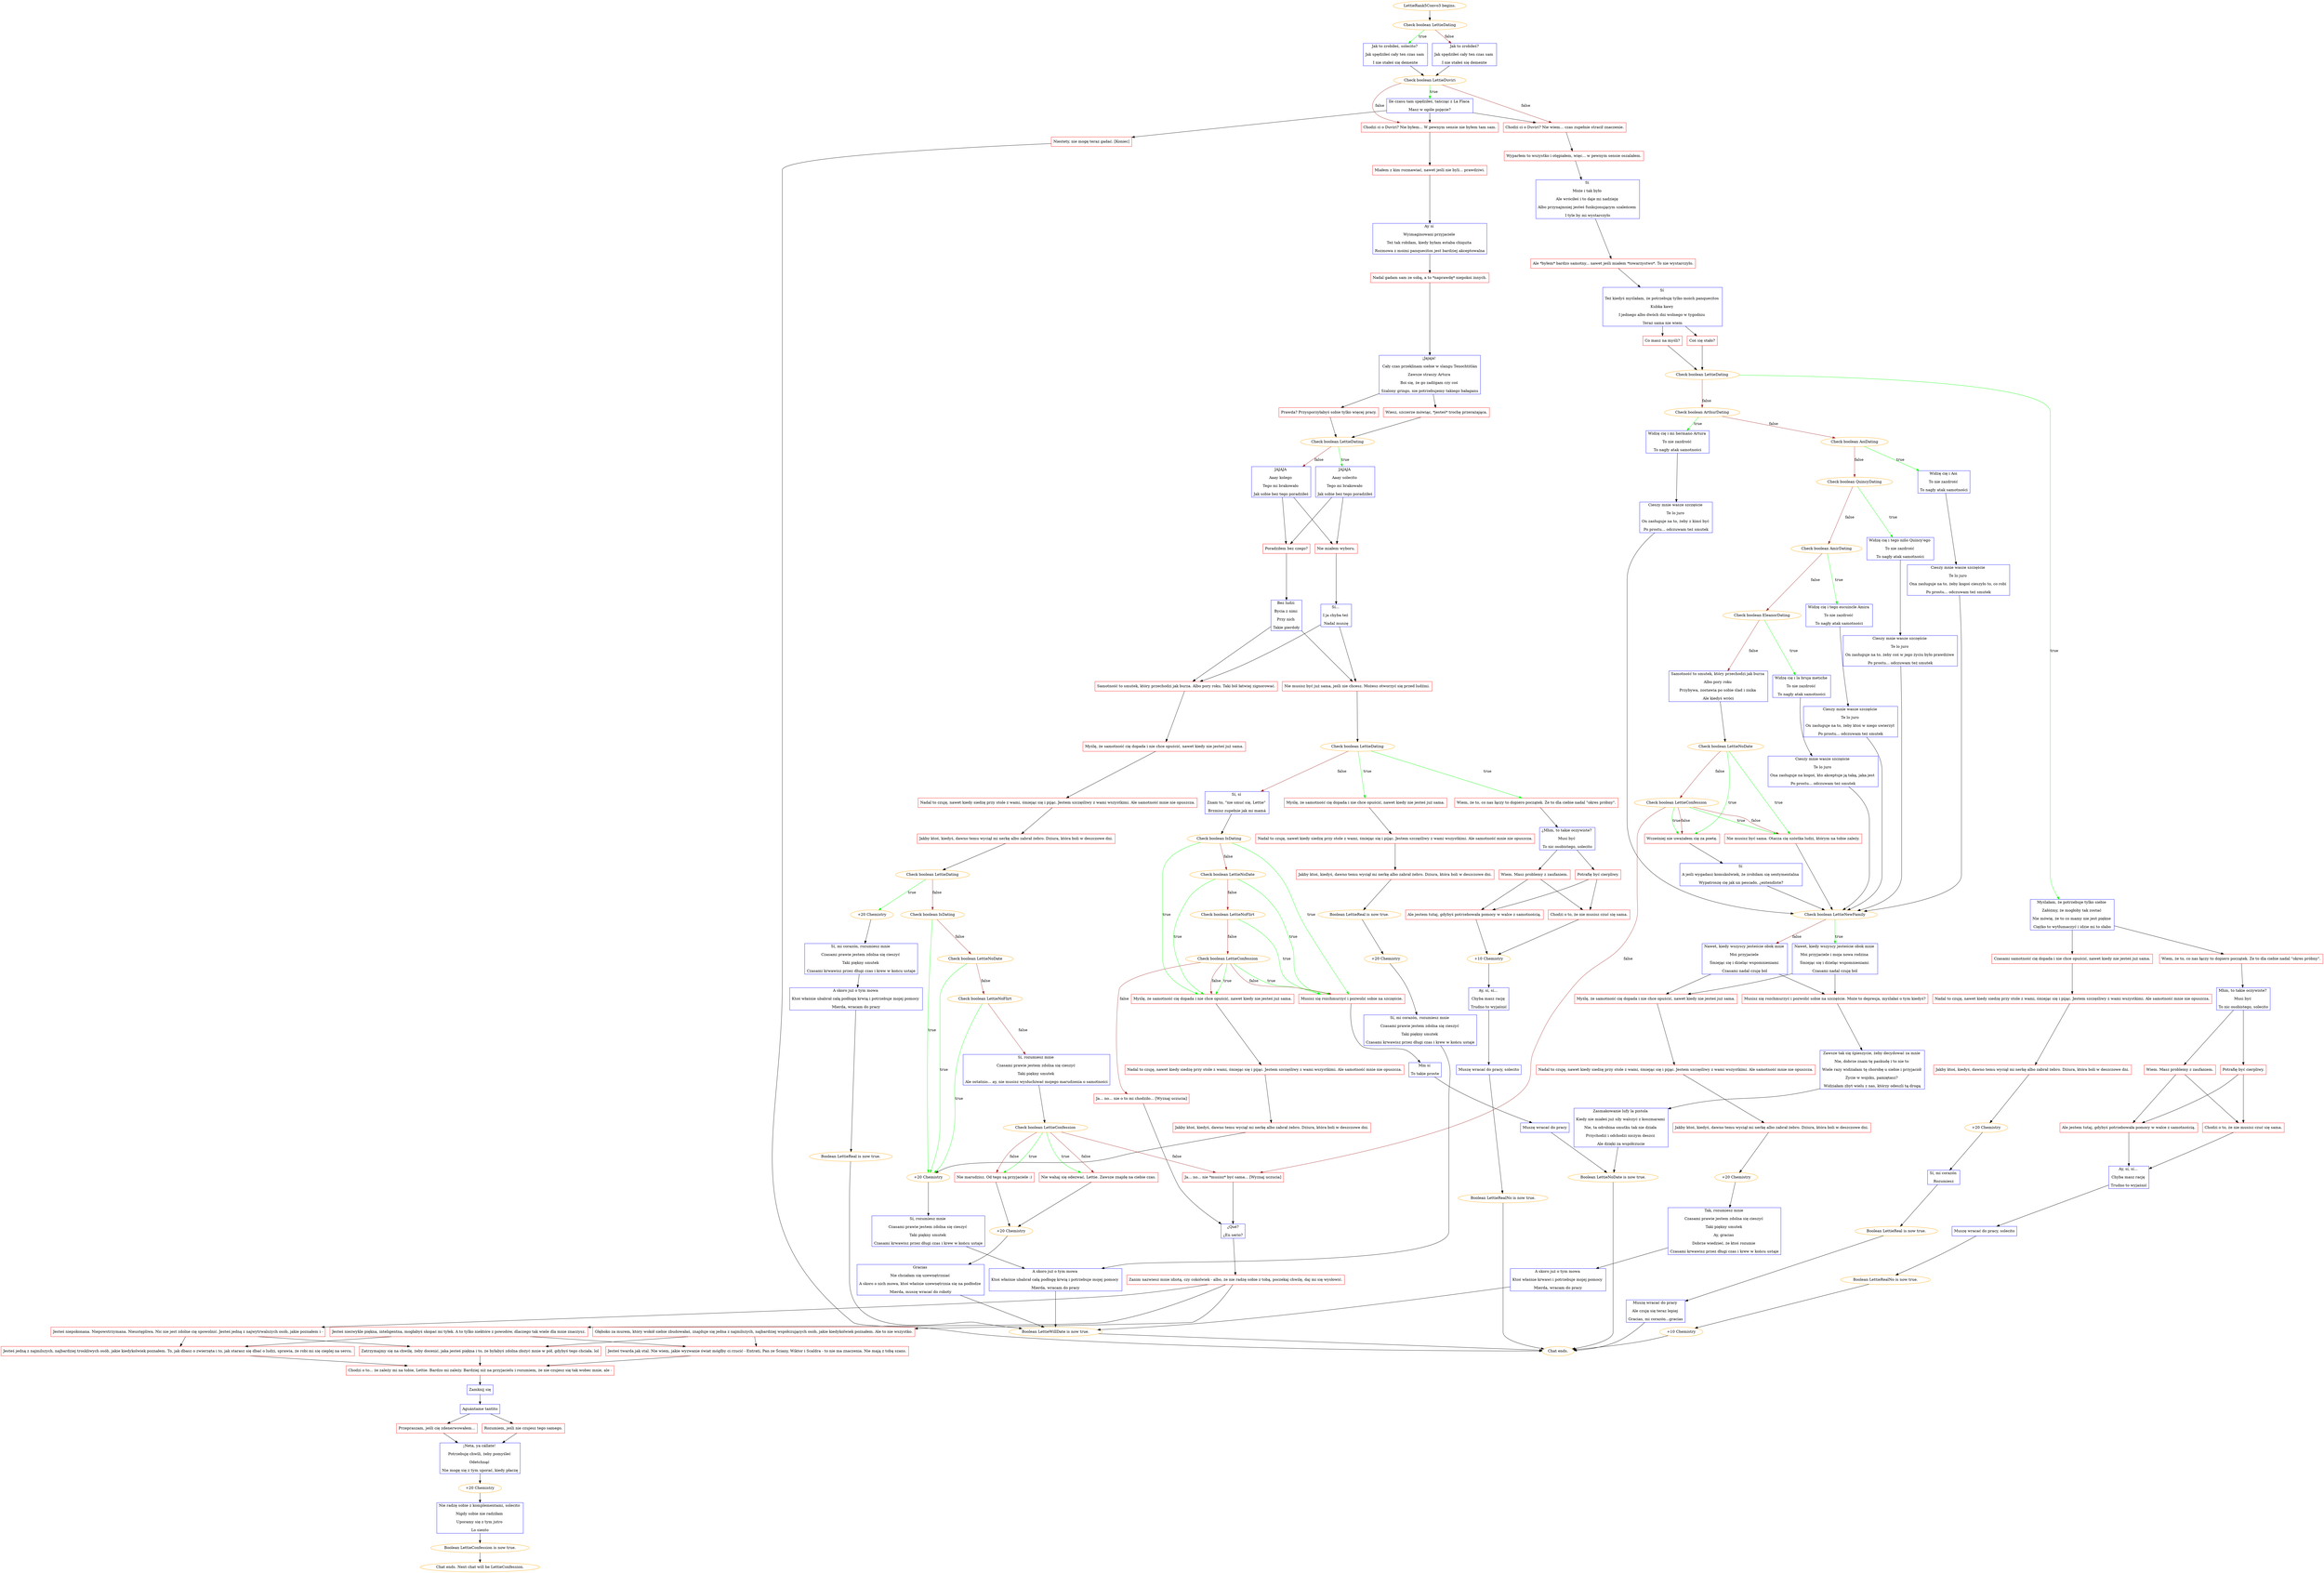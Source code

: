 digraph {
	"LettieRank5Convo3 begins." [color=orange];
		"LettieRank5Convo3 begins." -> j3431786115;
	j3431786115 [label="Check boolean LettieDating",color=orange];
		j3431786115 -> j1763591835 [label=true,color=green];
		j3431786115 -> j804758550 [label=false,color=brown];
	j1763591835 [label="Jak to zrobiłeś, solecito? 
Jak spędziłeś cały ten czas sam 
I nie stałeś się demente",shape=box,color=blue];
		j1763591835 -> j1513894469;
	j804758550 [label="Jak to zrobiłeś?
Jak spędziłeś cały ten czas sam 
I nie stałeś się demente",shape=box,color=blue];
		j804758550 -> j1513894469;
	j1513894469 [label="Check boolean LettieDuviri",color=orange];
		j1513894469 -> j2642847779 [label=true,color=green];
		j1513894469 -> j2232317931 [label=false,color=brown];
		j1513894469 -> j4203163218 [label=false,color=brown];
	j2642847779 [label="Ile czasu tam spędziłeś, tańcząc z La Flaca 
Masz w ogóle pojęcie?",shape=box,color=blue];
		j2642847779 -> j2232317931;
		j2642847779 -> j4203163218;
		j2642847779 -> j3745594911;
	j2232317931 [label="Chodzi ci o Duviri? Nie wiem... czas zupełnie stracił znaczenie.",shape=box,color=red];
		j2232317931 -> j1545450986;
	j4203163218 [label="Chodzi ci o Duviri? Nie byłem... W pewnym sensie nie byłem tam sam.",shape=box,color=red];
		j4203163218 -> j2558858843;
	j3745594911 [label="Niestety, nie mogę teraz gadać. [Koniec]",shape=box,color=red];
		j3745594911 -> "Chat ends.";
	j1545450986 [label="Wyparłem to wszystko i otępiałem, więc... w pewnym sensie oszalałem.",shape=box,color=red];
		j1545450986 -> j1184101335;
	j2558858843 [label="Miałem z kim rozmawiać, nawet jeśli nie byli... prawdziwi.",shape=box,color=red];
		j2558858843 -> j3001441030;
	"Chat ends." [color=orange];
	j1184101335 [label="Sí 
Może i tak było 
Ale wróciłeś i to daje mi nadzieję 
Albo przynajmniej jesteś funkcjonującym szaleńcem 
I tyle by mi wystarczyło",shape=box,color=blue];
		j1184101335 -> j2642181517;
	j3001441030 [label="Ay sí 
Wyimaginowani przyjaciele 
Też tak robiłam, kiedy byłam estaba chiquita 
Rozmowa z moimi panquecitos jest bardziej akceptowalna",shape=box,color=blue];
		j3001441030 -> j1315116515;
	j2642181517 [label="Ale *byłem* bardzo samotny... nawet jeśli miałem *towarzystwo*. To nie wystarczyło.",shape=box,color=red];
		j2642181517 -> j2294129308;
	j1315116515 [label="Nadal gadam sam ze sobą, a to *naprawdę* niepokoi innych.",shape=box,color=red];
		j1315116515 -> j4291663008;
	j2294129308 [label="Sí 
Też kiedyś myślałam, że potrzebuję tylko moich panquecitos 
Kubka kawy 
I jednego albo dwóch dni wolnego w tygodniu 
Teraz sama nie wiem",shape=box,color=blue];
		j2294129308 -> j3459138664;
		j2294129308 -> j2207906192;
	j4291663008 [label="¡Jajaja! 
Cały czas przeklinam siebie w slangu Tenochtitlán
Zawsze straszy Artura 
Boi się, że go zadźgam czy coś 
Szalony gringo, nie potrzebujemy takiego bałaganu",shape=box,color=blue];
		j4291663008 -> j3522927447;
		j4291663008 -> j388134042;
	j3459138664 [label="Co masz na myśli?",shape=box,color=red];
		j3459138664 -> j3706178351;
	j2207906192 [label="Coś się stało?",shape=box,color=red];
		j2207906192 -> j3706178351;
	j3522927447 [label="Wiesz, szczerze mówiąc, *jesteś* trochę przerażająca.",shape=box,color=red];
		j3522927447 -> j2781908573;
	j388134042 [label="Prawda? Przysporzyłabyś sobie tylko więcej pracy.",shape=box,color=red];
		j388134042 -> j2781908573;
	j3706178351 [label="Check boolean LettieDating",color=orange];
		j3706178351 -> j4149062465 [label=true,color=green];
		j3706178351 -> j2058576540 [label=false,color=brown];
	j2781908573 [label="Check boolean LettieDating",color=orange];
		j2781908573 -> j3403544010 [label=true,color=green];
		j2781908573 -> j746396608 [label=false,color=brown];
	j4149062465 [label="Myślałam, że potrzebuje tylko siebie 
Załóżmy, że mogłoby tak zostać 
Nie mówię, że to co mamy nie jest piękne 
Ciężko to wytłumaczyć i idzie mi to słabo",shape=box,color=blue];
		j4149062465 -> j2415904836;
		j4149062465 -> j3422281718;
	j2058576540 [label="Check boolean ArthurDating",color=orange];
		j2058576540 -> j408408883 [label=true,color=green];
		j2058576540 -> j737259859 [label=false,color=brown];
	j3403544010 [label="JAJAJA 
Aaay solecito 
Tego mi brakowało 
Jak sobie bez tego poradziłeś",shape=box,color=blue];
		j3403544010 -> j3024740069;
		j3403544010 -> j1884440128;
	j746396608 [label="JAJAJA 
Aaay kolego 
Tego mi brakowało 
Jak sobie bez tego poradziłeś",shape=box,color=blue];
		j746396608 -> j3024740069;
		j746396608 -> j1884440128;
	j2415904836 [label="Wiem, że to, co nas łączy to dopiero początek. Że to dla ciebie nadal \"okres próbny\".",shape=box,color=red];
		j2415904836 -> j3550228452;
	j3422281718 [label="Czasami samotność cię dopada i nie chce opuścić, nawet kiedy nie jesteś już sama.",shape=box,color=red];
		j3422281718 -> j4065731044;
	j408408883 [label="Widzę cię i mi hermano Artura 
To nie zazdrość 
To nagły atak samotności",shape=box,color=blue];
		j408408883 -> j3773109192;
	j737259859 [label="Check boolean AoiDating",color=orange];
		j737259859 -> j2178514190 [label=true,color=green];
		j737259859 -> j3783233695 [label=false,color=brown];
	j3024740069 [label="Poradziłem bez czego?",shape=box,color=red];
		j3024740069 -> j2895216539;
	j1884440128 [label="Nie miałem wyboru.",shape=box,color=red];
		j1884440128 -> j508208693;
	j3550228452 [label="Mhm, to takie oczywiste? 
Musi być 
To nic osobistego, solecito",shape=box,color=blue];
		j3550228452 -> j4197710593;
		j3550228452 -> j1717954436;
	j4065731044 [label="Nadal to czuję, nawet kiedy siedzę przy stole z wami, śmiejąc się i pijąc. Jestem szczęśliwy z wami wszystkimi. Ale samotność mnie nie opuszcza.",shape=box,color=red];
		j4065731044 -> j3833597980;
	j3773109192 [label="Cieszy mnie wasze szczęście 
Te lo juro 
On zasługuje na to, żeby z kimś być 
Po prostu... odczuwam też smutek",shape=box,color=blue];
		j3773109192 -> j3973502553;
	j2178514190 [label="Widzę cię i Aoi 
To nie zazdrość 
To nagły atak samotności",shape=box,color=blue];
		j2178514190 -> j646063466;
	j3783233695 [label="Check boolean QuincyDating",color=orange];
		j3783233695 -> j186605158 [label=true,color=green];
		j3783233695 -> j4017564867 [label=false,color=brown];
	j2895216539 [label="Bez ludzi 
Bycia z nimi 
Przy nich 
Takie pierdoły",shape=box,color=blue];
		j2895216539 -> j1974902664;
		j2895216539 -> j1962387145;
	j508208693 [label="Sí... 
I ja chyba też 
Nadal muszę",shape=box,color=blue];
		j508208693 -> j1974902664;
		j508208693 -> j1962387145;
	j4197710593 [label="Wiem. Masz problemy z zaufaniem.",shape=box,color=red];
		j4197710593 -> j1925210639;
		j4197710593 -> j1326808846;
	j1717954436 [label="Potrafię być cierpliwy.",shape=box,color=red];
		j1717954436 -> j1925210639;
		j1717954436 -> j1326808846;
	j3833597980 [label="Jakby ktoś, kiedyś, dawno temu wyciął mi nerkę albo zabrał żebro. Dziura, która boli w deszczowe dni.",shape=box,color=red];
		j3833597980 -> j2894846218;
	j3973502553 [label="Check boolean LettieNewFamily",color=orange];
		j3973502553 -> j2952053497 [label=true,color=green];
		j3973502553 -> j1778552390 [label=false,color=brown];
	j646063466 [label="Cieszy mnie wasze szczęście 
Te lo juro 
Ona zasługuje na to, żeby kogoś cieszyło to, co robi 
Po prostu... odczuwam też smutek",shape=box,color=blue];
		j646063466 -> j3973502553;
	j186605158 [label="Widzę cię i tego niño Quincy'ego 
To nie zazdrość 
To nagły atak samotności",shape=box,color=blue];
		j186605158 -> j1135954551;
	j4017564867 [label="Check boolean AmirDating",color=orange];
		j4017564867 -> j1319176031 [label=true,color=green];
		j4017564867 -> j3605870994 [label=false,color=brown];
	j1974902664 [label="Samotność to smutek, który przechodzi jak burza. Albo pory roku. Taki ból łatwiej zignorować.",shape=box,color=red];
		j1974902664 -> j1946057963;
	j1962387145 [label="Nie musisz być już sama, jeśli nie chcesz. Możesz otworzyć się przed ludźmi.",shape=box,color=red];
		j1962387145 -> j2887806631;
	j1925210639 [label="Ale jestem tutaj, gdybyś potrzebowała pomocy w walce z samotnością.",shape=box,color=red];
		j1925210639 -> j4219519573;
	j1326808846 [label="Chodzi o to, że nie musisz czuć się sama.",shape=box,color=red];
		j1326808846 -> j4219519573;
	j2894846218 [label="+20 Chemistry",color=orange];
		j2894846218 -> j3496496504;
	j2952053497 [label="Nawet, kiedy wszyscy jesteście obok mnie 
Moi przyjaciele i moja nowa rodzina 
Śmiejąc się i dzieląc wspomnieniami 
Czasami nadal czuję ból",shape=box,color=blue];
		j2952053497 -> j841808633;
		j2952053497 -> j3974476753;
	j1778552390 [label="Nawet, kiedy wszyscy jesteście obok mnie 
Moi przyjaciele 
Śmiejąc się i dzieląc wspomnieniami 
Czasami nadal czuję ból",shape=box,color=blue];
		j1778552390 -> j841808633;
		j1778552390 -> j3974476753;
	j1135954551 [label="Cieszy mnie wasze szczęście 
Te lo juro 
On zasługuje na to, żeby coś w jego życiu było prawdziwe 
Po prostu... odczuwam też smutek",shape=box,color=blue];
		j1135954551 -> j3973502553;
	j1319176031 [label="Widzę cię i tego escuincle Amira 
To nie zazdrość 
To nagły atak samotności",shape=box,color=blue];
		j1319176031 -> j895419387;
	j3605870994 [label="Check boolean EleanorDating",color=orange];
		j3605870994 -> j2796686617 [label=true,color=green];
		j3605870994 -> j1231631753 [label=false,color=brown];
	j1946057963 [label="Myślę, że samotność cię dopada i nie chce opuścić, nawet kiedy nie jesteś już sama.",shape=box,color=red];
		j1946057963 -> j3692774362;
	j2887806631 [label="Check boolean LettieDating",color=orange];
		j2887806631 -> j2404409851 [label=true,color=green];
		j2887806631 -> j1444275513 [label=true,color=green];
		j2887806631 -> j4250336982 [label=false,color=brown];
	j4219519573 [label="Ay, sí, sí... 
Chyba masz rację 
Trudno to wyjaśnić",shape=box,color=blue];
		j4219519573 -> j3423810106;
	j3496496504 [label="Sí, mi corazón 
Rozumiesz",shape=box,color=blue];
		j3496496504 -> j2015699251;
	j841808633 [label="Myślę, że samotność cię dopada i nie chce opuścić, nawet kiedy nie jesteś już sama.",shape=box,color=red];
		j841808633 -> j1727744103;
	j3974476753 [label="Musisz się rozchmurzyć i pozwolić sobie na szczęście. Może to depresja, myślałaś o tym kiedyś?",shape=box,color=red];
		j3974476753 -> j310683639;
	j895419387 [label="Cieszy mnie wasze szczęście 
Te lo juro 
On zasługuje na to, żeby ktoś w niego uwierzył 
Po prostu... odczuwam też smutek",shape=box,color=blue];
		j895419387 -> j3973502553;
	j2796686617 [label="Widzę cię i la bruja metiche 
To nie zazdrość 
To nagły atak samotności",shape=box,color=blue];
		j2796686617 -> j469840469;
	j1231631753 [label="Samotność to smutek, który przechodzi jak burza 
Albo pory roku 
Przybywa, zostawia po sobie ślad i znika 
Ale kiedyś wróci",shape=box,color=blue];
		j1231631753 -> j2778667326;
	j3692774362 [label="Nadal to czuję, nawet kiedy siedzę przy stole z wami, śmiejąc się i pijąc. Jestem szczęśliwy z wami wszystkimi. Ale samotność mnie nie opuszcza.",shape=box,color=red];
		j3692774362 -> j910476536;
	j2404409851 [label="Wiem, że to, co nas łączy to dopiero początek. Że to dla ciebie nadal \"okres próbny\".",shape=box,color=red];
		j2404409851 -> j730843405;
	j1444275513 [label="Myślę, że samotność cię dopada i nie chce opuścić, nawet kiedy nie jesteś już sama.",shape=box,color=red];
		j1444275513 -> j1712594726;
	j4250336982 [label="Sí, sí 
Znam to, \"nie smuć się, Lettie\" 
Brzmisz zupełnie jak mi mamá",shape=box,color=blue];
		j4250336982 -> j2867204249;
	j3423810106 [label="Muszę wracać do pracy, solecito",shape=box,color=blue];
		j3423810106 -> j1620244087;
	j2015699251 [label="Boolean LettieReal is now true.",color=orange];
		j2015699251 -> j3001013522;
	j1727744103 [label="Nadal to czuję, nawet kiedy siedzę przy stole z wami, śmiejąc się i pijąc. Jestem szczęśliwy z wami wszystkimi. Ale samotność mnie nie opuszcza.",shape=box,color=red];
		j1727744103 -> j177408571;
	j310683639 [label="Zawsze tak się śpieszycie, żeby decydować za mnie 
Nie, dobrze znam tę paskudę i to nie to 
Wiele razy widziałam tę chorobę u siebie i przyjaciół 
Życie w wojsku, pamiętasz? 
Widziałam zbyt wielu z nas, którzy odeszli tą drogą",shape=box,color=blue];
		j310683639 -> j300944390;
	j469840469 [label="Cieszy mnie wasze szczęście 
Te lo juro 
Ona zasługuje na kogoś, kto akceptuje ją taką, jaka jest 
Po prostu... odczuwam też smutek",shape=box,color=blue];
		j469840469 -> j3973502553;
	j2778667326 [label="Check boolean LettieNoDate",color=orange];
		j2778667326 -> j4246952210 [label=true,color=green];
		j2778667326 -> j754340300 [label=true,color=green];
		j2778667326 -> j2278430672 [label=false,color=brown];
	j910476536 [label="Jakby ktoś, kiedyś, dawno temu wyciął mi nerkę albo zabrał żebro. Dziura, która boli w deszczowe dni.",shape=box,color=red];
		j910476536 -> j3752408098;
	j730843405 [label="¿Mhm, to takie oczywiste? 
Musi być 
To nic osobistego, solecito",shape=box,color=blue];
		j730843405 -> j3910324261;
		j730843405 -> j2904136321;
	j1712594726 [label="Nadal to czuję, nawet kiedy siedzę przy stole z wami, śmiejąc się i pijąc. Jestem szczęśliwy z wami wszystkimi. Ale samotność mnie nie opuszcza.",shape=box,color=red];
		j1712594726 -> j1391287772;
	j2867204249 [label="Check boolean IsDating",color=orange];
		j2867204249 -> j242335714 [label=true,color=green];
		j2867204249 -> j1167365611 [label=true,color=green];
		j2867204249 -> j2718353565 [label=false,color=brown];
	j1620244087 [label="Boolean LettieRealNo is now true.",color=orange];
		j1620244087 -> j1933300832;
	j3001013522 [label="Muszę wracać do pracy 
Ale czuję się teraz lepiej 
Gracias, mi corazón...gracias",shape=box,color=blue];
		j3001013522 -> "Chat ends.";
	j177408571 [label="Jakby ktoś, kiedyś, dawno temu wyciął mi nerkę albo zabrał żebro. Dziura, która boli w deszczowe dni.",shape=box,color=red];
		j177408571 -> j1588768677;
	j300944390 [label="Zasmakowanie lufy la pistola 
Kiedy nie miałeś już siły walczyć z koszmarami 
Nie, ta odrobina smutku tak nie działa 
Przychodzi i odchodzi niczym deszcz 
Ale dzięki za współczucie",shape=box,color=blue];
		j300944390 -> j2703113057;
	j4246952210 [label="Nie musisz być sama. Otacza cię szóstka ludzi, którym na tobie zależy.",shape=box,color=red];
		j4246952210 -> j3973502553;
	j754340300 [label="Wcześniej nie uważałem cię za poetę.",shape=box,color=red];
		j754340300 -> j2909790883;
	j2278430672 [label="Check boolean LettieConfession",color=orange];
		j2278430672 -> j4246952210 [label=true,color=green];
		j2278430672 -> j754340300 [label=true,color=green];
		j2278430672 -> j4246952210 [label=false,color=brown];
		j2278430672 -> j754340300 [label=false,color=brown];
		j2278430672 -> j2506256313 [label=false,color=brown];
	j3752408098 [label="Check boolean LettieDating",color=orange];
		j3752408098 -> j4024242680 [label=true,color=green];
		j3752408098 -> j2246228205 [label=false,color=brown];
	j3910324261 [label="Wiem. Masz problemy z zaufaniem.",shape=box,color=red];
		j3910324261 -> j246401292;
		j3910324261 -> j753226574;
	j2904136321 [label="Potrafię być cierpliwy.",shape=box,color=red];
		j2904136321 -> j246401292;
		j2904136321 -> j753226574;
	j1391287772 [label="Jakby ktoś, kiedyś, dawno temu wyciął mi nerkę albo zabrał żebro. Dziura, która boli w deszczowe dni.",shape=box,color=red];
		j1391287772 -> j3200201376;
	j242335714 [label="Musisz się rozchmurzyć i pozwolić sobie na szczęście.",shape=box,color=red];
		j242335714 -> j1548728868;
	j1167365611 [label="Myślę, że samotność cię dopada i nie chce opuścić, nawet kiedy nie jesteś już sama.",shape=box,color=red];
		j1167365611 -> j2462075546;
	j2718353565 [label="Check boolean LettieNoDate",color=orange];
		j2718353565 -> j242335714 [label=true,color=green];
		j2718353565 -> j1167365611 [label=true,color=green];
		j2718353565 -> j3116160337 [label=false,color=brown];
	j1933300832 [label="+10 Chemistry",color=orange];
		j1933300832 -> "Chat ends.";
	j1588768677 [label="+20 Chemistry",color=orange];
		j1588768677 -> j1492954387;
	j2703113057 [label="Boolean LettieNoDate is now true.",color=orange];
		j2703113057 -> "Chat ends.";
	j2909790883 [label="Sí 
A jeśli wygadasz komukolwiek, że zrobiłam się sentymentalna 
Wypatroszę cię jak un pescado, ¿entendiste?",shape=box,color=blue];
		j2909790883 -> j3973502553;
	j2506256313 [label="Ja... no... nie *musisz* być sama... [Wyznaj uczucia]",shape=box,color=red];
		j2506256313 -> j3463388345;
	j4024242680 [label="+20 Chemistry",color=orange];
		j4024242680 -> j562667464;
	j2246228205 [label="Check boolean IsDating",color=orange];
		j2246228205 -> j2159151638 [label=true,color=green];
		j2246228205 -> j2281631822 [label=false,color=brown];
	j246401292 [label="Ale jestem tutaj, gdybyś potrzebowała pomocy w walce z samotnością.",shape=box,color=red];
		j246401292 -> j229111656;
	j753226574 [label="Chodzi o to, że nie musisz czuć się sama.",shape=box,color=red];
		j753226574 -> j229111656;
	j3200201376 [label="Boolean LettieReal is now true.",color=orange];
		j3200201376 -> j3559156876;
	j1548728868 [label="Mm sí 
To takie proste",shape=box,color=blue];
		j1548728868 -> j1585150774;
	j2462075546 [label="Nadal to czuję, nawet kiedy siedzę przy stole z wami, śmiejąc się i pijąc. Jestem szczęśliwy z wami wszystkimi. Ale samotność mnie nie opuszcza.",shape=box,color=red];
		j2462075546 -> j982548223;
	j3116160337 [label="Check boolean LettieNoFlirt",color=orange];
		j3116160337 -> j242335714 [label=true,color=green];
		j3116160337 -> j129282513 [label=false,color=brown];
	j1492954387 [label="Tak, rozumiesz mnie 
Czasami prawie jestem zdolna się cieszyć 
Taki piękny smutek 
Ay, gracias 
Dobrze wiedzieć, że ktoś rozumie 
Czasami krwawisz przez długi czas i krew w końcu ustaje",shape=box,color=blue];
		j1492954387 -> j4131989670;
	j3463388345 [label="¿Qué?
¿En serio?",shape=box,color=blue];
		j3463388345 -> j3957612863;
	j562667464 [label="Sí, mi corazón, rozumiesz mnie 
Czasami prawie jestem zdolna się cieszyć 
Taki piękny smutek 
Czasami krwawisz przez długi czas i krew w końcu ustaje",shape=box,color=blue];
		j562667464 -> j3098494625;
	j2159151638 [label="+20 Chemistry",color=orange];
		j2159151638 -> j536611120;
	j2281631822 [label="Check boolean LettieNoDate",color=orange];
		j2281631822 -> j2159151638 [label=true,color=green];
		j2281631822 -> j3390040892 [label=false,color=brown];
	j229111656 [label="+10 Chemistry",color=orange];
		j229111656 -> j1807037456;
	j3559156876 [label="+20 Chemistry",color=orange];
		j3559156876 -> j2974238336;
	j1585150774 [label="Muszę wracać do pracy",shape=box,color=blue];
		j1585150774 -> j2703113057;
	j982548223 [label="Jakby ktoś, kiedyś, dawno temu wyciął mi nerkę albo zabrał żebro. Dziura, która boli w deszczowe dni.",shape=box,color=red];
		j982548223 -> j2159151638;
	j129282513 [label="Check boolean LettieConfession",color=orange];
		j129282513 -> j242335714 [label=true,color=green];
		j129282513 -> j1167365611 [label=true,color=green];
		j129282513 -> j242335714 [label=false,color=brown];
		j129282513 -> j1167365611 [label=false,color=brown];
		j129282513 -> j1893557708 [label=false,color=brown];
	j4131989670 [label="A skoro już o tym mowa 
Ktoś właśnie krwawi i potrzebuje mojej pomocy 
Mierda, wracam do pracy",shape=box,color=blue];
		j4131989670 -> j2129367046;
	j3957612863 [label="Zanim nazwiesz mnie idiotą, czy cokolwiek - albo, że nie radzę sobie z tobą, poczekaj chwilę, daj mi się wysłowić.",shape=box,color=red];
		j3957612863 -> j1569892741;
		j3957612863 -> j2212599216;
		j3957612863 -> j3546344846;
	j3098494625 [label="A skoro już o tym mowa 
Ktoś właśnie ubabrał całą podłogę krwią i potrzebuje mojej pomocy 
Mierda, wracam do pracy",shape=box,color=blue];
		j3098494625 -> j2414187082;
	j536611120 [label="Sí, rozumiesz mnie 
Czasami prawie jestem zdolna się cieszyć 
Taki piękny smutek 
Czasami krwawisz przez długi czas i krew w końcu ustaje",shape=box,color=blue];
		j536611120 -> j1080236468;
	j3390040892 [label="Check boolean LettieNoFlirt",color=orange];
		j3390040892 -> j2159151638 [label=true,color=green];
		j3390040892 -> j3467739837 [label=false,color=brown];
	j1807037456 [label="Ay, sí, sí... 
Chyba masz rację 
Trudno to wyjaśnić",shape=box,color=blue];
		j1807037456 -> j2415594953;
	j2974238336 [label="Sí, mi corazón, rozumiesz mnie 
Czasami prawie jestem zdolna się cieszyć 
Taki piękny smutek 
Czasami krwawisz przez długi czas i krew w końcu ustaje",shape=box,color=blue];
		j2974238336 -> j1080236468;
	j1893557708 [label="Ja... no... nie o to mi chodziło... [Wyznaj uczucia]",shape=box,color=red];
		j1893557708 -> j3463388345;
	j2129367046 [label="Boolean LettieWillDate is now true.",color=orange];
		j2129367046 -> "Chat ends.";
	j1569892741 [label="Jesteś niezwykle piękna, inteligentna, mogłabyś skopać mi tyłek. A to tylko niektóre z powodów, dlaczego tak wiele dla mnie znaczysz.",shape=box,color=red];
		j1569892741 -> j3598134334;
		j1569892741 -> j4261767921;
	j2212599216 [label="Głęboko za murem, który wokół siebie zbudowałaś, znajduje się jedna z najmilszych, najbardziej współczujących osób, jakie kiedykolwiek poznałem. Ale to nie wszystko.",shape=box,color=red];
		j2212599216 -> j2864953224;
		j2212599216 -> j4261767921;
	j3546344846 [label="Jesteś niepokonana. Niepowstrzymana. Nieustępliwa. Nic nie jest zdolne cię spowolnić. Jesteś jedną z najwytrwalszych osób, jakie poznałem i -",shape=box,color=red];
		j3546344846 -> j2864953224;
		j3546344846 -> j3598134334;
	j2414187082 [label="Boolean LettieReal is now true.",color=orange];
		j2414187082 -> j2129367046;
	j1080236468 [label="A skoro już o tym mowa 
Ktoś właśnie ubabrał całą podłogę krwią i potrzebuje mojej pomocy 
Mierda, wracam do pracy",shape=box,color=blue];
		j1080236468 -> j2129367046;
	j3467739837 [label="Sí, rozumiesz mnie 
Czasami prawie jestem zdolna się cieszyć 
Taki piękny smutek 
Ale ostatnio... ay, nie musisz wysłuchiwać mojego marudzenia o samotności",shape=box,color=blue];
		j3467739837 -> j742488399;
	j2415594953 [label="Muszę wracać do pracy, solecito",shape=box,color=blue];
		j2415594953 -> j1195005912;
	j3598134334 [label="Jesteś jedną z najmilszych, najbardziej troskliwych osób, jakie kiedykolwiek poznałem. To, jak dbasz o zwierzęta i to, jak starasz się dbać o ludzi, sprawia, że robi mi się cieplej na sercu.",shape=box,color=red];
		j3598134334 -> j2117721059;
	j4261767921 [label="Jesteś twarda jak stal. Nie wiem, jakie wyzwanie świat mógłby ci rzucić - Entrati, Pan ze Ściany, Wiktor i Scaldra - to nie ma znaczenia. Nie mają z tobą szans.",shape=box,color=red];
		j4261767921 -> j2117721059;
	j2864953224 [label="Zatrzymajmy się na chwilę, żeby docenić, jaka jesteś piękna i to, że byłabyś zdolna złożyć mnie w pół, gdybyś tego chciała. lol",shape=box,color=red];
		j2864953224 -> j2117721059;
	j742488399 [label="Check boolean LettieConfession",color=orange];
		j742488399 -> j2802040950 [label=true,color=green];
		j742488399 -> j4062569141 [label=true,color=green];
		j742488399 -> j2802040950 [label=false,color=brown];
		j742488399 -> j4062569141 [label=false,color=brown];
		j742488399 -> j2506256313 [label=false,color=brown];
	j1195005912 [label="Boolean LettieRealNo is now true.",color=orange];
		j1195005912 -> "Chat ends.";
	j2117721059 [label="Chodzi o to... że zależy mi na tobie, Lettie. Bardzo mi zależy. Bardziej niż na przyjacielu i rozumiem, że nie czujesz się tak wobec mnie, ale -",shape=box,color=red];
		j2117721059 -> j867499336;
	j2802040950 [label="Nie wahaj się odezwać, Lettie. Zawsze znajdę na ciebie czas.",shape=box,color=red];
		j2802040950 -> j2250487680;
	j4062569141 [label="Nie marudzisz. Od tego są przyjaciele :)",shape=box,color=red];
		j4062569141 -> j2250487680;
	j867499336 [label="Zamknij się",shape=box,color=blue];
		j867499336 -> j1642855664;
	j2250487680 [label="+20 Chemistry",color=orange];
		j2250487680 -> j3388535691;
	j1642855664 [label="Aguántame tantito",shape=box,color=blue];
		j1642855664 -> j2215939272;
		j1642855664 -> j3006834640;
	j3388535691 [label="Gracias 
Nie chciałam się uzewnętrzniać 
A skoro o nich mowa, ktoś właśnie uzewnętrznia się na podłodze 
Mierda, muszę wracać do roboty",shape=box,color=blue];
		j3388535691 -> j2129367046;
	j2215939272 [label="Przepraszam, jeśli cię zdenerwowałem...",shape=box,color=red];
		j2215939272 -> j2067924353;
	j3006834640 [label="Rozumiem, jeśli nie czujesz tego samego.",shape=box,color=red];
		j3006834640 -> j2067924353;
	j2067924353 [label="¡Neta, ya cállate! 
Potrzebuję chwili, żeby pomyśleć 
Odetchnąć 
Nie mogę się z tym uporać, kiedy płaczę",shape=box,color=blue];
		j2067924353 -> j3167574614;
	j3167574614 [label="+20 Chemistry",color=orange];
		j3167574614 -> j1903421959;
	j1903421959 [label="Nie radzę sobie z komplementami, solecito 
Nigdy sobie nie radziłam 
Uporamy się z tym jutro 
Lo siento",shape=box,color=blue];
		j1903421959 -> j2564553015;
	j2564553015 [label="Boolean LettieConfession is now true.",color=orange];
		j2564553015 -> "Chat ends. Next chat will be LettieConfession.";
	"Chat ends. Next chat will be LettieConfession." [color=orange];
}